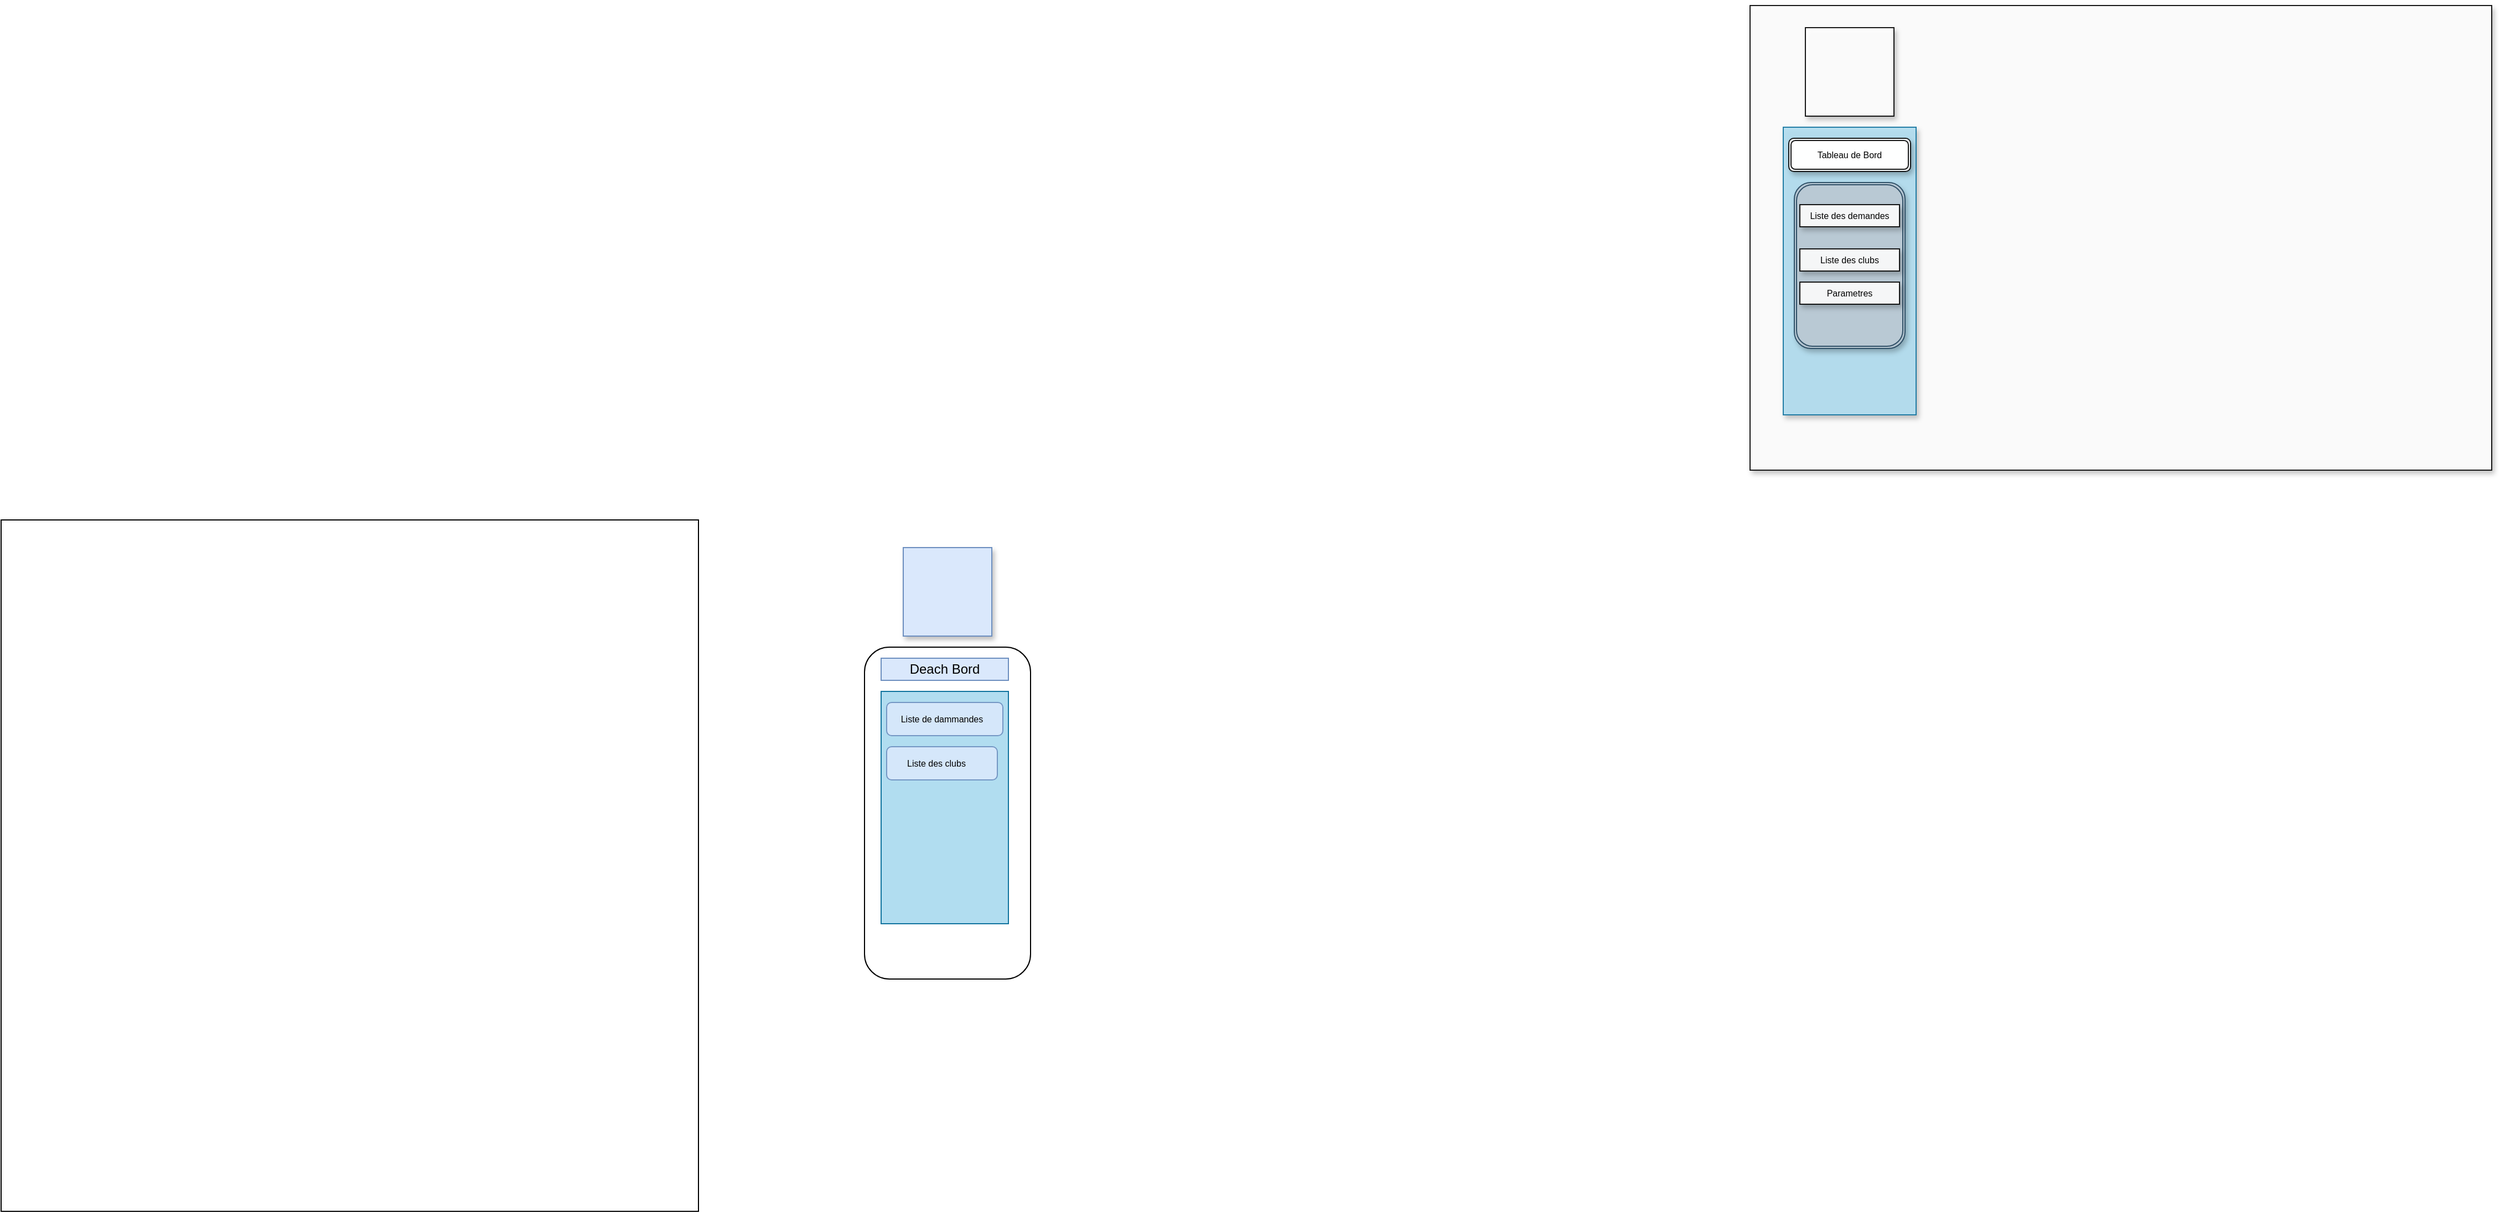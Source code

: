 <mxfile version="15.7.3" type="github">
  <diagram id="V0ZbZ-J_wQANAUdt_MHi" name="Page-1">
    <mxGraphModel dx="1632" dy="1511" grid="1" gridSize="10" guides="1" tooltips="1" connect="1" arrows="1" fold="1" page="1" pageScale="1" pageWidth="850" pageHeight="1100" math="0" shadow="0">
      <root>
        <mxCell id="0" />
        <mxCell id="1" parent="0" />
        <mxCell id="ounbg_a61OldbNP2WNDX-1" value="" style="rounded=0;whiteSpace=wrap;html=1;" vertex="1" parent="1">
          <mxGeometry x="-690" y="25" width="630" height="625" as="geometry" />
        </mxCell>
        <mxCell id="ounbg_a61OldbNP2WNDX-2" value="" style="whiteSpace=wrap;html=1;aspect=fixed;fillColor=#dae8fc;strokeColor=#6c8ebf;shadow=1;" vertex="1" parent="1">
          <mxGeometry x="125" y="50" width="80" height="80" as="geometry" />
        </mxCell>
        <mxCell id="ounbg_a61OldbNP2WNDX-8" value="" style="rounded=1;whiteSpace=wrap;html=1;" vertex="1" parent="1">
          <mxGeometry x="90" y="140" width="150" height="300" as="geometry" />
        </mxCell>
        <mxCell id="ounbg_a61OldbNP2WNDX-10" value="Deach Bord" style="rounded=0;whiteSpace=wrap;html=1;fillColor=#dae8fc;strokeColor=#6c8ebf;" vertex="1" parent="1">
          <mxGeometry x="105" y="150" width="115" height="20" as="geometry" />
        </mxCell>
        <mxCell id="ounbg_a61OldbNP2WNDX-11" value="" style="rounded=0;whiteSpace=wrap;html=1;fillColor=#b1ddf0;strokeColor=#10739e;" vertex="1" parent="1">
          <mxGeometry x="105" y="180" width="115" height="210" as="geometry" />
        </mxCell>
        <mxCell id="ounbg_a61OldbNP2WNDX-14" value="" style="rounded=1;whiteSpace=wrap;html=1;fontSize=8;opacity=90;fillColor=#dae8fc;strokeColor=#6c8ebf;" vertex="1" parent="1">
          <mxGeometry x="110" y="190" width="105" height="30" as="geometry" />
        </mxCell>
        <mxCell id="ounbg_a61OldbNP2WNDX-15" value="Liste de dammandes" style="text;html=1;strokeColor=none;fillColor=none;align=center;verticalAlign=middle;whiteSpace=wrap;rounded=0;fontSize=8;opacity=90;" vertex="1" parent="1">
          <mxGeometry x="110" y="190" width="100" height="30" as="geometry" />
        </mxCell>
        <mxCell id="ounbg_a61OldbNP2WNDX-16" value="" style="rounded=1;whiteSpace=wrap;html=1;fontSize=8;opacity=90;fillColor=#dae8fc;strokeColor=#6c8ebf;" vertex="1" parent="1">
          <mxGeometry x="110" y="230" width="100" height="30" as="geometry" />
        </mxCell>
        <mxCell id="ounbg_a61OldbNP2WNDX-17" value="Liste des clubs" style="text;html=1;strokeColor=none;fillColor=none;align=center;verticalAlign=middle;whiteSpace=wrap;rounded=0;fontSize=8;opacity=90;" vertex="1" parent="1">
          <mxGeometry x="125" y="230" width="60" height="30" as="geometry" />
        </mxCell>
        <mxCell id="ounbg_a61OldbNP2WNDX-33" value="" style="rounded=0;whiteSpace=wrap;html=1;shadow=1;fontSize=8;opacity=90;" vertex="1" parent="1">
          <mxGeometry x="890" y="-440" width="670" height="420" as="geometry" />
        </mxCell>
        <mxCell id="ounbg_a61OldbNP2WNDX-34" value="" style="whiteSpace=wrap;html=1;aspect=fixed;shadow=1;fontSize=8;opacity=90;" vertex="1" parent="1">
          <mxGeometry x="940" y="-420" width="80" height="80" as="geometry" />
        </mxCell>
        <mxCell id="ounbg_a61OldbNP2WNDX-36" value="" style="rounded=0;whiteSpace=wrap;html=1;shadow=1;fontSize=8;opacity=90;fillColor=#b1ddf0;strokeColor=#10739e;" vertex="1" parent="1">
          <mxGeometry x="920" y="-330" width="120" height="260" as="geometry" />
        </mxCell>
        <mxCell id="ounbg_a61OldbNP2WNDX-38" value="Tableau de Bord" style="shape=ext;double=1;rounded=1;whiteSpace=wrap;html=1;shadow=1;fontSize=8;opacity=90;" vertex="1" parent="1">
          <mxGeometry x="925" y="-320" width="110" height="30" as="geometry" />
        </mxCell>
        <mxCell id="ounbg_a61OldbNP2WNDX-39" value="" style="shape=ext;double=1;rounded=1;whiteSpace=wrap;html=1;shadow=1;fontSize=8;opacity=90;fillColor=#bac8d3;strokeColor=#23445d;" vertex="1" parent="1">
          <mxGeometry x="930" y="-280" width="100" height="150" as="geometry" />
        </mxCell>
        <mxCell id="ounbg_a61OldbNP2WNDX-40" value="Liste des demandes" style="rounded=0;whiteSpace=wrap;html=1;shadow=1;fontSize=8;opacity=90;" vertex="1" parent="1">
          <mxGeometry x="935" y="-260" width="90" height="20" as="geometry" />
        </mxCell>
        <mxCell id="ounbg_a61OldbNP2WNDX-41" value="Liste des clubs" style="rounded=0;whiteSpace=wrap;html=1;shadow=1;fontSize=8;opacity=90;" vertex="1" parent="1">
          <mxGeometry x="935" y="-220" width="90" height="20" as="geometry" />
        </mxCell>
        <mxCell id="ounbg_a61OldbNP2WNDX-43" value="Parametres" style="rounded=0;whiteSpace=wrap;html=1;shadow=1;fontSize=8;opacity=90;" vertex="1" parent="1">
          <mxGeometry x="935" y="-190" width="90" height="20" as="geometry" />
        </mxCell>
      </root>
    </mxGraphModel>
  </diagram>
</mxfile>
